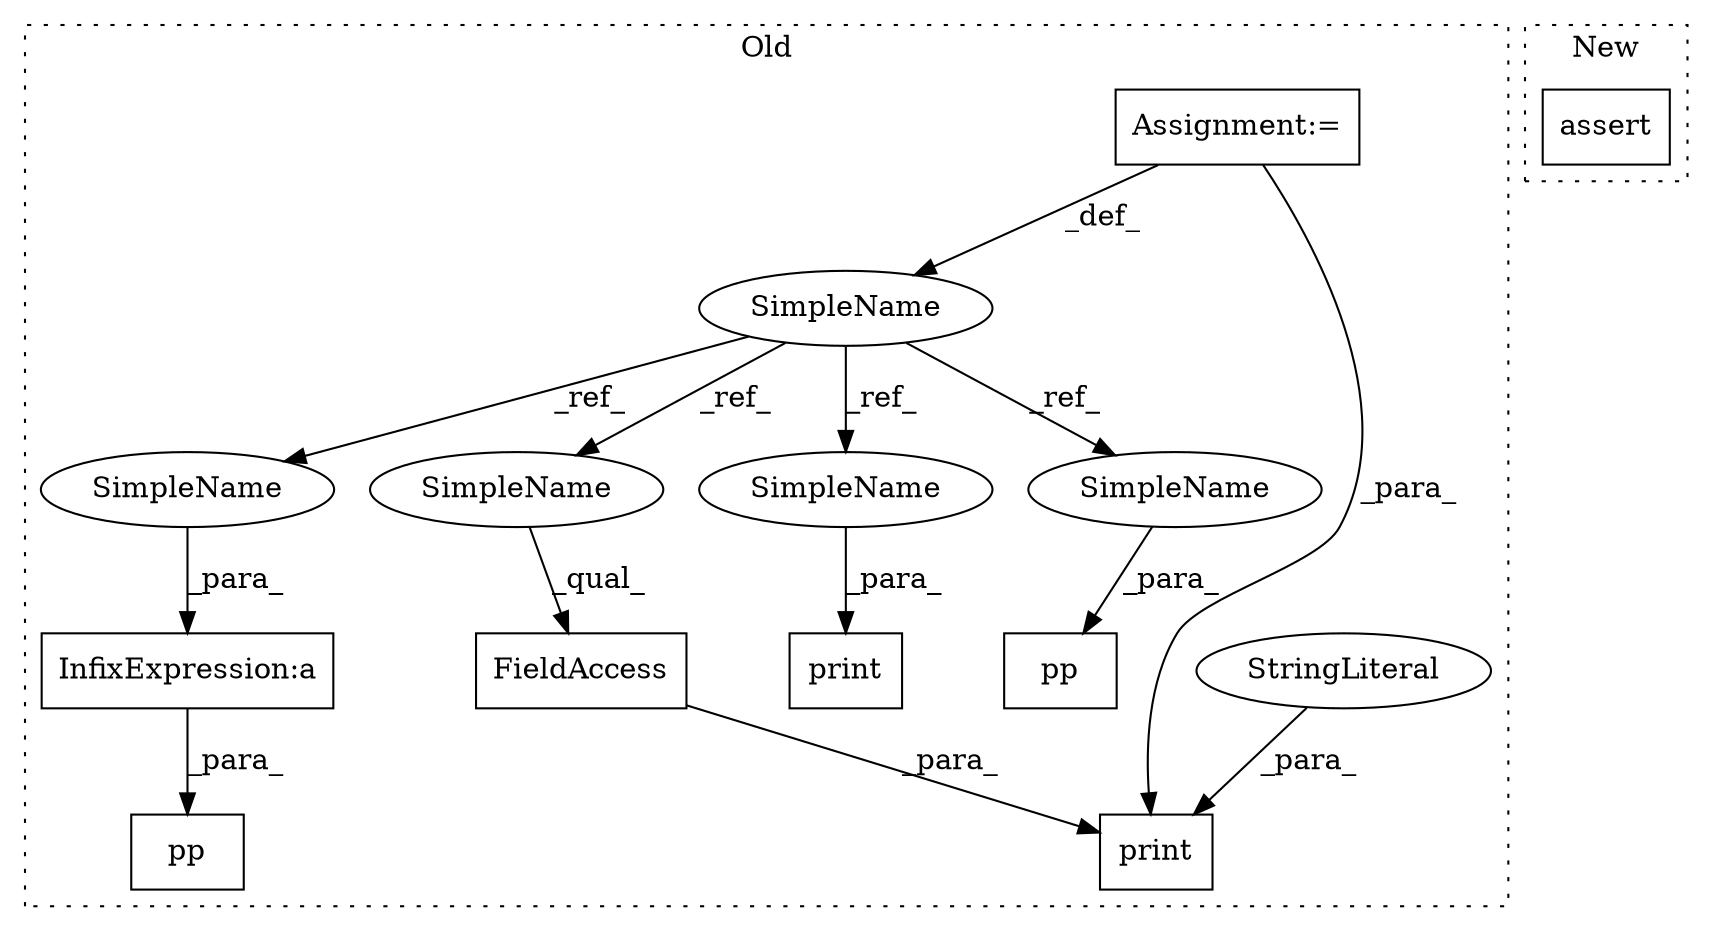 digraph G {
subgraph cluster0 {
1 [label="pp" a="32" s="9360,9379" l="3,1" shape="box"];
3 [label="SimpleName" a="42" s="8983" l="16" shape="ellipse"];
4 [label="FieldAccess" a="22" s="9115" l="22" shape="box"];
5 [label="print" a="32" s="9086,9137" l="6,1" shape="box"];
6 [label="StringLiteral" a="45" s="9092" l="22" shape="ellipse"];
7 [label="Assignment:=" a="7" s="8999" l="1" shape="box"];
8 [label="pp" a="32" s="9411,9418" l="3,1" shape="box"];
9 [label="print" a="32" s="9057,9079" l="6,1" shape="box"];
10 [label="InfixExpression:a" a="27" s="9241" l="3" shape="box"];
11 [label="SimpleName" a="42" s="9244" l="16" shape="ellipse"];
12 [label="SimpleName" a="42" s="9115" l="16" shape="ellipse"];
13 [label="SimpleName" a="42" s="9063" l="16" shape="ellipse"];
14 [label="SimpleName" a="42" s="9363" l="16" shape="ellipse"];
label = "Old";
style="dotted";
}
subgraph cluster1 {
2 [label="assert" a="32" s="8274,8333" l="11,1" shape="box"];
label = "New";
style="dotted";
}
3 -> 12 [label="_ref_"];
3 -> 11 [label="_ref_"];
3 -> 13 [label="_ref_"];
3 -> 14 [label="_ref_"];
4 -> 5 [label="_para_"];
6 -> 5 [label="_para_"];
7 -> 3 [label="_def_"];
7 -> 5 [label="_para_"];
10 -> 8 [label="_para_"];
11 -> 10 [label="_para_"];
12 -> 4 [label="_qual_"];
13 -> 9 [label="_para_"];
14 -> 1 [label="_para_"];
}